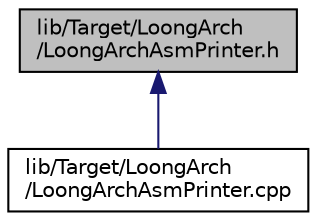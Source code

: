digraph "lib/Target/LoongArch/LoongArchAsmPrinter.h"
{
 // LATEX_PDF_SIZE
  bgcolor="transparent";
  edge [fontname="Helvetica",fontsize="10",labelfontname="Helvetica",labelfontsize="10"];
  node [fontname="Helvetica",fontsize="10",shape=record];
  Node1 [label="lib/Target/LoongArch\l/LoongArchAsmPrinter.h",height=0.2,width=0.4,color="black", fillcolor="grey75", style="filled", fontcolor="black",tooltip=" "];
  Node1 -> Node2 [dir="back",color="midnightblue",fontsize="10",style="solid",fontname="Helvetica"];
  Node2 [label="lib/Target/LoongArch\l/LoongArchAsmPrinter.cpp",height=0.2,width=0.4,color="black",URL="$LoongArchAsmPrinter_8cpp.html",tooltip=" "];
}
